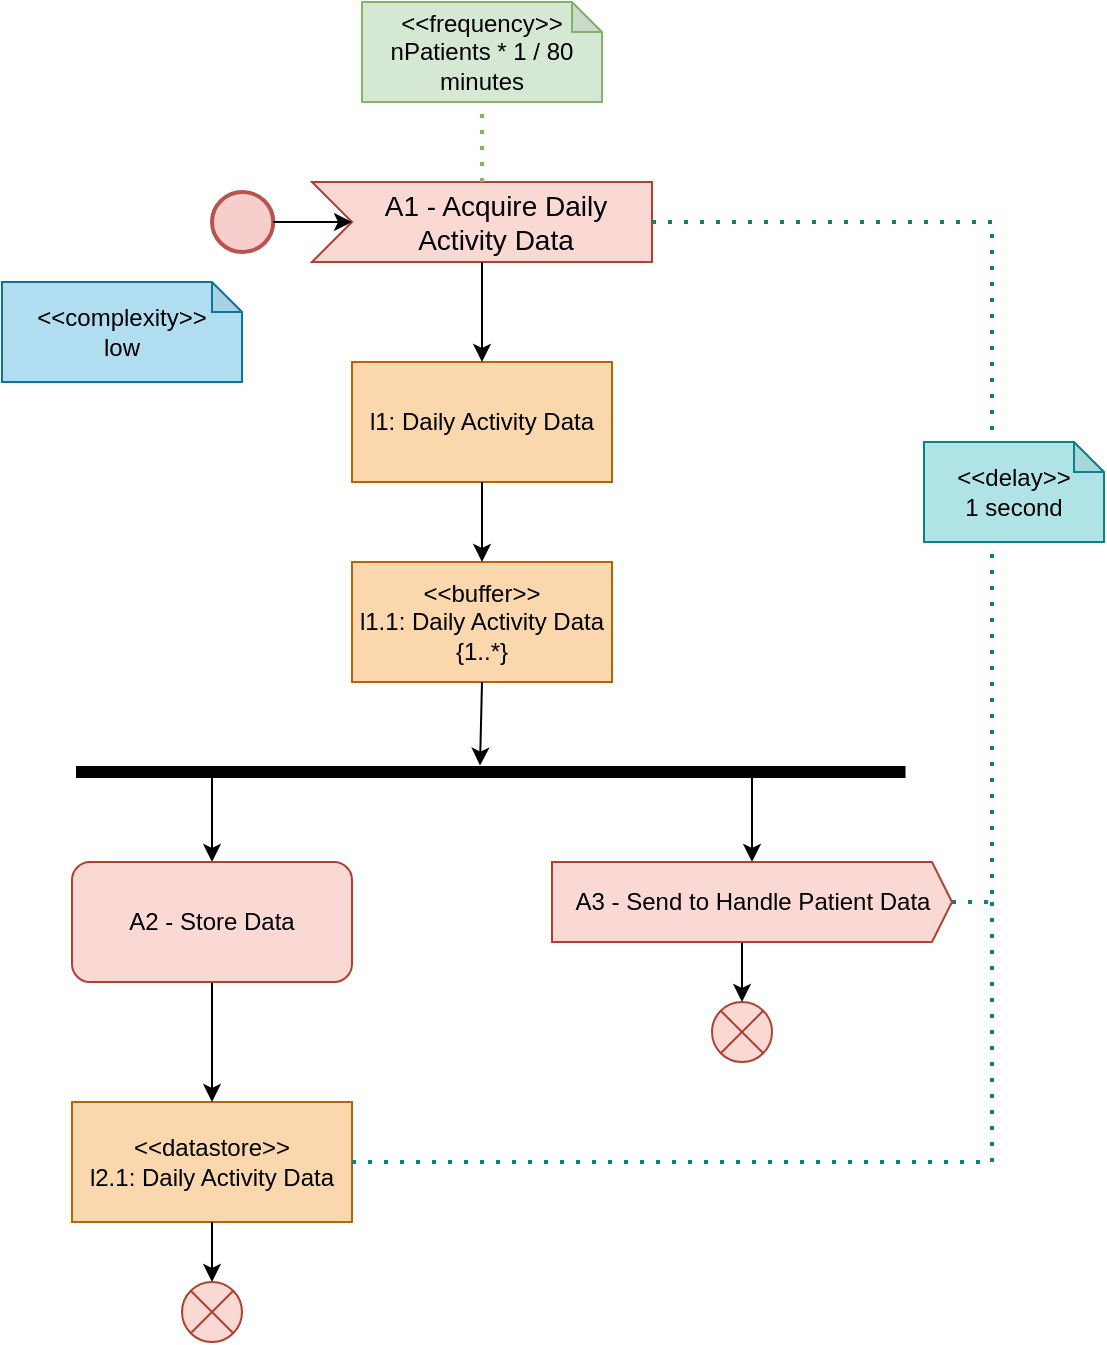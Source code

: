<mxfile version="28.1.2">
  <diagram name="Pagina-1" id="EBv_DMr0zH6IK9XfscAB">
    <mxGraphModel dx="1034" dy="578" grid="1" gridSize="10" guides="1" tooltips="1" connect="1" arrows="1" fold="1" page="1" pageScale="1" pageWidth="827" pageHeight="1169" math="0" shadow="0">
      <root>
        <mxCell id="0" />
        <mxCell id="1" parent="0" />
        <mxCell id="KwmvCcVfClphz5NLxtQi-2" value="A1 - Acquire Daily Activity Data" style="html=1;shape=mxgraph.infographic.ribbonSimple;notch1=20;notch2=0;align=center;verticalAlign=middle;fontSize=14;fontStyle=0;fillColor=#fad9d5;flipH=0;spacingRight=0;spacingLeft=14;whiteSpace=wrap;strokeColor=#ae4132;" parent="1" vertex="1">
          <mxGeometry x="300" y="160" width="170" height="40" as="geometry" />
        </mxCell>
        <mxCell id="KwmvCcVfClphz5NLxtQi-3" value="l1: Daily Activity Data" style="rounded=0;whiteSpace=wrap;html=1;fillColor=#fad7ac;strokeColor=#b46504;" parent="1" vertex="1">
          <mxGeometry x="320" y="250" width="130" height="60" as="geometry" />
        </mxCell>
        <mxCell id="KwmvCcVfClphz5NLxtQi-5" value="" style="endArrow=classic;html=1;rounded=0;exitX=0;exitY=0;exitDx=85;exitDy=40;exitPerimeter=0;entryX=0.5;entryY=0;entryDx=0;entryDy=0;" parent="1" source="KwmvCcVfClphz5NLxtQi-2" target="KwmvCcVfClphz5NLxtQi-3" edge="1">
          <mxGeometry width="50" height="50" relative="1" as="geometry">
            <mxPoint x="390" y="330" as="sourcePoint" />
            <mxPoint x="440" y="280" as="targetPoint" />
          </mxGeometry>
        </mxCell>
        <mxCell id="KwmvCcVfClphz5NLxtQi-7" value="&amp;lt;&amp;lt;buffer&amp;gt;&amp;gt;&lt;br&gt;l1.1: Daily Activity Data&lt;br&gt;{1..*}" style="rounded=0;whiteSpace=wrap;html=1;fillColor=#fad7ac;strokeColor=#b46504;" parent="1" vertex="1">
          <mxGeometry x="320" y="350" width="130" height="60" as="geometry" />
        </mxCell>
        <mxCell id="KwmvCcVfClphz5NLxtQi-8" value="" style="endArrow=classic;html=1;rounded=0;exitX=0.5;exitY=1;exitDx=0;exitDy=0;entryX=0.5;entryY=0;entryDx=0;entryDy=0;" parent="1" source="KwmvCcVfClphz5NLxtQi-3" target="KwmvCcVfClphz5NLxtQi-7" edge="1">
          <mxGeometry width="50" height="50" relative="1" as="geometry">
            <mxPoint x="390" y="330" as="sourcePoint" />
            <mxPoint x="440" y="280" as="targetPoint" />
          </mxGeometry>
        </mxCell>
        <mxCell id="KwmvCcVfClphz5NLxtQi-9" value="" style="html=1;points=[];perimeter=orthogonalPerimeter;fillColor=strokeColor;rotation=90;strokeColor=light-dark(#000000,#000000);" parent="1" vertex="1">
          <mxGeometry x="386.88" y="248.13" width="5" height="413.75" as="geometry" />
        </mxCell>
        <mxCell id="KwmvCcVfClphz5NLxtQi-10" value="" style="endArrow=classic;html=1;rounded=0;exitX=0.5;exitY=1;exitDx=0;exitDy=0;entryX=-0.14;entryY=0.513;entryDx=0;entryDy=0;entryPerimeter=0;" parent="1" source="KwmvCcVfClphz5NLxtQi-7" target="KwmvCcVfClphz5NLxtQi-9" edge="1">
          <mxGeometry width="50" height="50" relative="1" as="geometry">
            <mxPoint x="390" y="330" as="sourcePoint" />
            <mxPoint x="440" y="280" as="targetPoint" />
          </mxGeometry>
        </mxCell>
        <mxCell id="KwmvCcVfClphz5NLxtQi-12" value="&amp;lt;&amp;lt;datastore&amp;gt;&amp;gt;&lt;div&gt;l2.1: Daily Activity Data&lt;/div&gt;" style="rounded=0;whiteSpace=wrap;html=1;fillColor=#fad7ac;strokeColor=#b46504;" parent="1" vertex="1">
          <mxGeometry x="180" y="620" width="140" height="60" as="geometry" />
        </mxCell>
        <mxCell id="KwmvCcVfClphz5NLxtQi-15" value="" style="endArrow=classic;html=1;rounded=0;" parent="1" target="KwmvCcVfClphz5NLxtQi-14" edge="1">
          <mxGeometry width="50" height="50" relative="1" as="geometry">
            <mxPoint x="520" y="456" as="sourcePoint" />
            <mxPoint x="440" y="380" as="targetPoint" />
          </mxGeometry>
        </mxCell>
        <mxCell id="KwmvCcVfClphz5NLxtQi-16" value="" style="endArrow=classic;html=1;rounded=0;entryX=0.5;entryY=0;entryDx=0;entryDy=0;" parent="1" target="KwmvCcVfClphz5NLxtQi-11" edge="1">
          <mxGeometry width="50" height="50" relative="1" as="geometry">
            <mxPoint x="250" y="455" as="sourcePoint" />
            <mxPoint x="440" y="380" as="targetPoint" />
          </mxGeometry>
        </mxCell>
        <mxCell id="KwmvCcVfClphz5NLxtQi-17" value="" style="endArrow=classic;html=1;rounded=0;exitX=0.5;exitY=1;exitDx=0;exitDy=0;entryX=0.5;entryY=0;entryDx=0;entryDy=0;" parent="1" source="KwmvCcVfClphz5NLxtQi-11" target="KwmvCcVfClphz5NLxtQi-12" edge="1">
          <mxGeometry width="50" height="50" relative="1" as="geometry">
            <mxPoint x="390" y="530" as="sourcePoint" />
            <mxPoint x="440" y="480" as="targetPoint" />
          </mxGeometry>
        </mxCell>
        <mxCell id="KwmvCcVfClphz5NLxtQi-18" value="" style="endArrow=classic;html=1;rounded=0;exitX=0.5;exitY=1;exitDx=0;exitDy=0;entryX=0.5;entryY=0;entryDx=0;entryDy=0;" parent="1" source="KwmvCcVfClphz5NLxtQi-12" target="KwmvCcVfClphz5NLxtQi-21" edge="1">
          <mxGeometry width="50" height="50" relative="1" as="geometry">
            <mxPoint x="390" y="530" as="sourcePoint" />
            <mxPoint x="240" y="720" as="targetPoint" />
          </mxGeometry>
        </mxCell>
        <mxCell id="KwmvCcVfClphz5NLxtQi-19" value="" style="endArrow=classic;html=1;rounded=0;entryX=0.5;entryY=0;entryDx=0;entryDy=0;exitX=0;exitY=0;exitDx=95;exitDy=40;exitPerimeter=0;" parent="1" source="KwmvCcVfClphz5NLxtQi-14" target="KwmvCcVfClphz5NLxtQi-20" edge="1">
          <mxGeometry width="50" height="50" relative="1" as="geometry">
            <mxPoint x="580" y="570" as="sourcePoint" />
            <mxPoint x="490" y="600" as="targetPoint" />
          </mxGeometry>
        </mxCell>
        <mxCell id="KwmvCcVfClphz5NLxtQi-20" value="" style="shape=sumEllipse;perimeter=ellipsePerimeter;whiteSpace=wrap;html=1;backgroundOutline=1;fillColor=#fad9d5;strokeColor=#ae4132;" parent="1" vertex="1">
          <mxGeometry x="500" y="570" width="30" height="30" as="geometry" />
        </mxCell>
        <mxCell id="KwmvCcVfClphz5NLxtQi-21" value="" style="shape=sumEllipse;perimeter=ellipsePerimeter;whiteSpace=wrap;html=1;backgroundOutline=1;fillColor=#fad9d5;strokeColor=#ae4132;" parent="1" vertex="1">
          <mxGeometry x="235" y="710" width="30" height="30" as="geometry" />
        </mxCell>
        <mxCell id="KwmvCcVfClphz5NLxtQi-23" value="" style="endArrow=none;dashed=1;html=1;dashPattern=1 3;strokeWidth=2;rounded=0;entryX=1;entryY=0.5;entryDx=0;entryDy=0;entryPerimeter=0;exitX=1;exitY=0.5;exitDx=0;exitDy=0;exitPerimeter=0;fillColor=#b0e3e6;strokeColor=#0e8088;" parent="1" source="KwmvCcVfClphz5NLxtQi-14" target="KwmvCcVfClphz5NLxtQi-2" edge="1">
          <mxGeometry width="50" height="50" relative="1" as="geometry">
            <mxPoint x="390" y="230" as="sourcePoint" />
            <mxPoint x="440" y="180" as="targetPoint" />
            <Array as="points">
              <mxPoint x="640" y="520" />
              <mxPoint x="640" y="340" />
              <mxPoint x="640" y="180" />
            </Array>
          </mxGeometry>
        </mxCell>
        <mxCell id="KwmvCcVfClphz5NLxtQi-24" value="" style="endArrow=none;dashed=1;html=1;dashPattern=1 3;strokeWidth=2;rounded=0;exitX=1;exitY=0.5;exitDx=0;exitDy=0;fillColor=#b0e3e6;strokeColor=#0e8088;" parent="1" source="KwmvCcVfClphz5NLxtQi-12" edge="1">
          <mxGeometry width="50" height="50" relative="1" as="geometry">
            <mxPoint x="640" y="650" as="sourcePoint" />
            <mxPoint x="640" y="520" as="targetPoint" />
            <Array as="points">
              <mxPoint x="640" y="650" />
            </Array>
          </mxGeometry>
        </mxCell>
        <mxCell id="KwmvCcVfClphz5NLxtQi-25" value="&amp;lt;&amp;lt;delay&amp;gt;&amp;gt;&lt;br&gt;1 second" style="shape=note;whiteSpace=wrap;html=1;backgroundOutline=1;darkOpacity=0.05;size=15;fillColor=#b0e3e6;strokeColor=#0e8088;" parent="1" vertex="1">
          <mxGeometry x="606" y="290" width="90" height="50" as="geometry" />
        </mxCell>
        <mxCell id="KwmvCcVfClphz5NLxtQi-30" value="&amp;lt;&amp;lt;frequency&amp;gt;&amp;gt;&lt;br&gt;nPatients * 1 / 80&lt;div&gt;&lt;span style=&quot;background-color: transparent; color: light-dark(rgb(0, 0, 0), rgb(255, 255, 255));&quot;&gt;minutes&lt;/span&gt;&lt;/div&gt;" style="shape=note;whiteSpace=wrap;html=1;backgroundOutline=1;darkOpacity=0.05;size=15;fillColor=#d5e8d4;strokeColor=#82b366;" parent="1" vertex="1">
          <mxGeometry x="325" y="70" width="120" height="50" as="geometry" />
        </mxCell>
        <mxCell id="KwmvCcVfClphz5NLxtQi-31" value="" style="endArrow=none;dashed=1;html=1;dashPattern=1 3;strokeWidth=2;rounded=0;entryX=0.5;entryY=1;entryDx=0;entryDy=0;entryPerimeter=0;exitX=0;exitY=0;exitDx=85;exitDy=0;exitPerimeter=0;fillColor=#d5e8d4;strokeColor=#82b366;" parent="1" source="KwmvCcVfClphz5NLxtQi-2" target="KwmvCcVfClphz5NLxtQi-30" edge="1">
          <mxGeometry width="50" height="50" relative="1" as="geometry">
            <mxPoint x="390" y="330" as="sourcePoint" />
            <mxPoint x="440" y="280" as="targetPoint" />
            <Array as="points">
              <mxPoint x="385" y="120" />
            </Array>
          </mxGeometry>
        </mxCell>
        <mxCell id="KwmvCcVfClphz5NLxtQi-32" value="&amp;lt;&amp;lt;complexity&amp;gt;&amp;gt;&lt;br&gt;low" style="shape=note;whiteSpace=wrap;html=1;backgroundOutline=1;darkOpacity=0.05;size=15;fillColor=#b1ddf0;strokeColor=#10739e;" parent="1" vertex="1">
          <mxGeometry x="145" y="210" width="120" height="50" as="geometry" />
        </mxCell>
        <mxCell id="KwmvCcVfClphz5NLxtQi-11" value="A2 - Store Data" style="rounded=1;whiteSpace=wrap;html=1;fillColor=#fad9d5;strokeColor=#ae4132;" parent="1" vertex="1">
          <mxGeometry x="180" y="500" width="140" height="60" as="geometry" />
        </mxCell>
        <mxCell id="KwmvCcVfClphz5NLxtQi-14" value="A3 - Send to Handle Patient Data" style="html=1;shadow=0;dashed=0;align=center;verticalAlign=middle;shape=mxgraph.arrows2.arrow;dy=0;dx=10;notch=0;fillColor=#fad9d5;strokeColor=#ae4132;" parent="1" vertex="1">
          <mxGeometry x="420" y="500" width="200" height="40" as="geometry" />
        </mxCell>
        <mxCell id="DjvNRPccx0nGYm4U96JW-1" value="" style="strokeWidth=2;html=1;shape=mxgraph.flowchart.start_2;whiteSpace=wrap;fillColor=#f8cecc;strokeColor=#b85450;" vertex="1" parent="1">
          <mxGeometry x="250" y="165" width="30.62" height="30" as="geometry" />
        </mxCell>
        <mxCell id="DjvNRPccx0nGYm4U96JW-2" value="" style="endArrow=classic;html=1;rounded=0;exitX=1;exitY=0.5;exitDx=0;exitDy=0;exitPerimeter=0;entryX=0;entryY=0;entryDx=20;entryDy=20;entryPerimeter=0;" edge="1" parent="1" source="DjvNRPccx0nGYm4U96JW-1" target="KwmvCcVfClphz5NLxtQi-2">
          <mxGeometry width="50" height="50" relative="1" as="geometry">
            <mxPoint x="235.62" y="170" as="sourcePoint" />
            <mxPoint x="244.62" y="185" as="targetPoint" />
          </mxGeometry>
        </mxCell>
      </root>
    </mxGraphModel>
  </diagram>
</mxfile>
